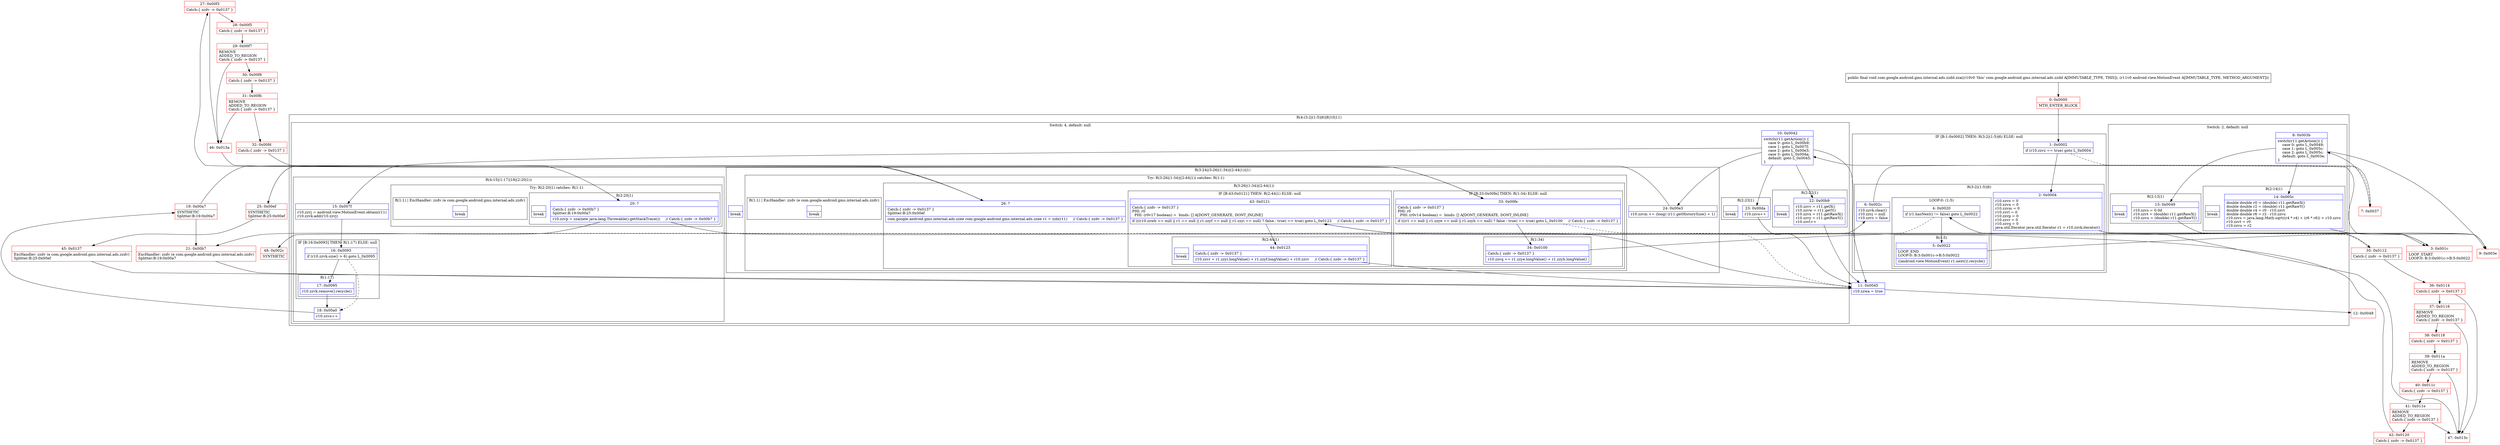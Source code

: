 digraph "CFG forcom.google.android.gms.internal.ads.zzdd.zza(Landroid\/view\/MotionEvent;)V" {
subgraph cluster_Region_1392657640 {
label = "R(4:(3:2|(1:5)|6)|8|10|11)";
node [shape=record,color=blue];
subgraph cluster_IfRegion_1115128710 {
label = "IF [B:1:0x0002] THEN: R(3:2|(1:5)|6) ELSE: null";
node [shape=record,color=blue];
Node_1 [shape=record,label="{1\:\ 0x0002|if (r10.zzvz == true) goto L_0x0004\l}"];
subgraph cluster_Region_1626313214 {
label = "R(3:2|(1:5)|6)";
node [shape=record,color=blue];
Node_2 [shape=record,label="{2\:\ 0x0004|r10.zzvo = 0\lr10.zzvn = 0\lr10.zzvm = 0\lr10.zzvl = 0\lr10.zzvp = 0\lr10.zzvr = 0\lr10.zzvq = 0\ljava.util.Iterator java.util.Iterator r1 = r10.zzvk.iterator()\l}"];
subgraph cluster_LoopRegion_1398765243 {
label = "LOOP:0: (1:5)";
node [shape=record,color=blue];
Node_4 [shape=record,label="{4\:\ 0x0020|if (r1.hasNext() != false) goto L_0x0022\l}"];
subgraph cluster_Region_1790629786 {
label = "R(1:5)";
node [shape=record,color=blue];
Node_5 [shape=record,label="{5\:\ 0x0022|LOOP_END\lLOOP:0: B:3:0x001c\-\>B:5:0x0022\l|((android.view.MotionEvent) r1.next()).recycle()\l}"];
}
}
Node_6 [shape=record,label="{6\:\ 0x002c|r10.zzvk.clear()\lr10.zzvj = null\lr10.zzvz = false\l}"];
}
}
subgraph cluster_SwitchRegion_1539212749 {
label = "Switch: 2, default: null";
node [shape=record,color=blue];
Node_8 [shape=record,label="{8\:\ 0x003b|switch(r11.getAction()) \{\l    case 0: goto L_0x0049;\l    case 1: goto L_0x005c;\l    case 2: goto L_0x005c;\l    default: goto L_0x003e;\l\}\l}"];
subgraph cluster_Region_541933598 {
label = "R(2:13|1)";
node [shape=record,color=blue];
Node_13 [shape=record,label="{13\:\ 0x0049|r10.zzvs = 0.0d\lr10.zzvt = (double) r11.getRawX()\lr10.zzvu = (double) r11.getRawY()\l}"];
Node_InsnContainer_1638491643 [shape=record,label="{|break\l}"];
}
subgraph cluster_Region_1096418560 {
label = "R(2:14|1)";
node [shape=record,color=blue];
Node_14 [shape=record,label="{14\:\ 0x005c|double double r0 = (double) r11.getRawX()\ldouble double r2 = (double) r11.getRawY()\ldouble double r4 = r0 \- r10.zzvt\ldouble double r6 = r2 \- r10.zzvu\lr10.zzvs = java.lang.Math.sqrt((r4 * r4) + (r6 * r6)) + r10.zzvs\lr10.zzvt = r0\lr10.zzvu = r2\l}"];
Node_InsnContainer_524067323 [shape=record,label="{|break\l}"];
}
}
subgraph cluster_SwitchRegion_805560124 {
label = "Switch: 4, default: null";
node [shape=record,color=blue];
Node_10 [shape=record,label="{10\:\ 0x0042|switch(r11.getAction()) \{\l    case 0: goto L_0x00b9;\l    case 1: goto L_0x007f;\l    case 2: goto L_0x00e3;\l    case 3: goto L_0x00da;\l    default: goto L_0x0045;\l\}\l}"];
subgraph cluster_Region_2047095954 {
label = "R(2:22|1)";
node [shape=record,color=blue];
Node_22 [shape=record,label="{22\:\ 0x00b9|r10.zzvv = r11.getX()\lr10.zzvw = r11.getY()\lr10.zzvx = r11.getRawX()\lr10.zzvy = r11.getRawY()\lr10.zzvl++\l}"];
Node_InsnContainer_1344802964 [shape=record,label="{|break\l}"];
}
subgraph cluster_Region_719409171 {
label = "R(4:15|(1:17)|18|(2:20|1))";
node [shape=record,color=blue];
Node_15 [shape=record,label="{15\:\ 0x007f|r10.zzvj = android.view.MotionEvent.obtain(r11)\lr10.zzvk.add(r10.zzvj)\l}"];
subgraph cluster_IfRegion_79003724 {
label = "IF [B:16:0x0093] THEN: R(1:17) ELSE: null";
node [shape=record,color=blue];
Node_16 [shape=record,label="{16\:\ 0x0093|if (r10.zzvk.size() \> 6) goto L_0x0095\l}"];
subgraph cluster_Region_1607369964 {
label = "R(1:17)";
node [shape=record,color=blue];
Node_17 [shape=record,label="{17\:\ 0x0095|r10.zzvk.remove().recycle()\l}"];
}
}
Node_18 [shape=record,label="{18\:\ 0x00a0|r10.zzvn++\l}"];
subgraph cluster_TryCatchRegion_1332904753 {
label = "Try: R(2:20|1) catches: R(1:1)";
node [shape=record,color=blue];
subgraph cluster_Region_1874014980 {
label = "R(2:20|1)";
node [shape=record,color=blue];
Node_20 [shape=record,label="{20\:\ ?|Catch:\{ zzdv \-\> 0x00b7 \}\lSplitter:B:19:0x00a7\l|r10.zzvp = zza(new java.lang.Throwable().getStackTrace())     \/\/ Catch:\{ zzdv \-\> 0x00b7 \}\l}"];
Node_InsnContainer_1202481502 [shape=record,label="{|break\l}"];
}
subgraph cluster_Region_1827568803 {
label = "R(1:1) | ExcHandler: zzdv (e com.google.android.gms.internal.ads.zzdv)\l";
node [shape=record,color=blue];
Node_InsnContainer_937300228 [shape=record,label="{|break\l}"];
}
}
}
subgraph cluster_Region_1090727912 {
label = "R(3:24|(3:26|(1:34)|(2:44|1))|1)";
node [shape=record,color=blue];
Node_24 [shape=record,label="{24\:\ 0x00e3|r10.zzvm += (long) (r11.getHistorySize() + 1)\l}"];
subgraph cluster_TryCatchRegion_1698777103 {
label = "Try: R(3:26|(1:34)|(2:44|1)) catches: R(1:1)";
node [shape=record,color=blue];
subgraph cluster_Region_492625252 {
label = "R(3:26|(1:34)|(2:44|1))";
node [shape=record,color=blue];
Node_26 [shape=record,label="{26\:\ ?|Catch:\{ zzdv \-\> 0x0137 \}\lSplitter:B:25:0x00ef\l|com.google.android.gms.internal.ads.zzee com.google.android.gms.internal.ads.zzee r1 = zzb(r11)     \/\/ Catch:\{ zzdv \-\> 0x0137 \}\l}"];
subgraph cluster_IfRegion_806867936 {
label = "IF [B:33:0x00fe] THEN: R(1:34) ELSE: null";
node [shape=record,color=blue];
Node_33 [shape=record,label="{33\:\ 0x00fe|Catch:\{ zzdv \-\> 0x0137 \}\lPHI: r0 \l  PHI: (r0v14 boolean) =  binds: [] A[DONT_GENERATE, DONT_INLINE]\l|if (((r1 == null \|\| r1.zzye == null \|\| r1.zzyh == null) ? false : true) == true) goto L_0x0100     \/\/ Catch:\{ zzdv \-\> 0x0137 \}\l}"];
subgraph cluster_Region_80148640 {
label = "R(1:34)";
node [shape=record,color=blue];
Node_34 [shape=record,label="{34\:\ 0x0100|Catch:\{ zzdv \-\> 0x0137 \}\l|r10.zzvq += r1.zzye.longValue() + r1.zzyh.longValue()\l}"];
}
}
subgraph cluster_IfRegion_354787133 {
label = "IF [B:43:0x0121] THEN: R(2:44|1) ELSE: null";
node [shape=record,color=blue];
Node_43 [shape=record,label="{43\:\ 0x0121|Catch:\{ zzdv \-\> 0x0137 \}\lPHI: r0 \l  PHI: (r0v17 boolean) =  binds: [] A[DONT_GENERATE, DONT_INLINE]\l|if (((r10.zzwb == null \|\| r1 == null \|\| r1.zzyf == null \|\| r1.zzyi == null) ? false : true) == true) goto L_0x0123     \/\/ Catch:\{ zzdv \-\> 0x0137 \}\l}"];
subgraph cluster_Region_1852430080 {
label = "R(2:44|1)";
node [shape=record,color=blue];
Node_44 [shape=record,label="{44\:\ 0x0123|Catch:\{ zzdv \-\> 0x0137 \}\l|r10.zzvr = r1.zzyi.longValue() + r1.zzyf.longValue() + r10.zzvr     \/\/ Catch:\{ zzdv \-\> 0x0137 \}\l}"];
Node_InsnContainer_2052402016 [shape=record,label="{|break\l}"];
}
}
}
subgraph cluster_Region_1036272415 {
label = "R(1:1) | ExcHandler: zzdv (e com.google.android.gms.internal.ads.zzdv)\l";
node [shape=record,color=blue];
Node_InsnContainer_1700808480 [shape=record,label="{|break\l}"];
}
}
Node_InsnContainer_168721075 [shape=record,label="{|break\l}"];
}
subgraph cluster_Region_1507024569 {
label = "R(2:23|1)";
node [shape=record,color=blue];
Node_23 [shape=record,label="{23\:\ 0x00da|r10.zzvo++\l}"];
Node_InsnContainer_1183851047 [shape=record,label="{|break\l}"];
}
}
Node_11 [shape=record,label="{11\:\ 0x0045|r10.zzwa = true\l}"];
}
subgraph cluster_Region_1827568803 {
label = "R(1:1) | ExcHandler: zzdv (e com.google.android.gms.internal.ads.zzdv)\l";
node [shape=record,color=blue];
Node_InsnContainer_937300228 [shape=record,label="{|break\l}"];
}
subgraph cluster_Region_1036272415 {
label = "R(1:1) | ExcHandler: zzdv (e com.google.android.gms.internal.ads.zzdv)\l";
node [shape=record,color=blue];
Node_InsnContainer_1700808480 [shape=record,label="{|break\l}"];
}
Node_0 [shape=record,color=red,label="{0\:\ 0x0000|MTH_ENTER_BLOCK\l}"];
Node_3 [shape=record,color=red,label="{3\:\ 0x001c|LOOP_START\lLOOP:0: B:3:0x001c\-\>B:5:0x0022\l}"];
Node_7 [shape=record,color=red,label="{7\:\ 0x0037}"];
Node_9 [shape=record,color=red,label="{9\:\ 0x003e}"];
Node_12 [shape=record,color=red,label="{12\:\ 0x0048}"];
Node_19 [shape=record,color=red,label="{19\:\ 0x00a7|SYNTHETIC\lSplitter:B:19:0x00a7\l}"];
Node_21 [shape=record,color=red,label="{21\:\ 0x00b7|ExcHandler: zzdv (e com.google.android.gms.internal.ads.zzdv)\lSplitter:B:19:0x00a7\l}"];
Node_25 [shape=record,color=red,label="{25\:\ 0x00ef|SYNTHETIC\lSplitter:B:25:0x00ef\l}"];
Node_27 [shape=record,color=red,label="{27\:\ 0x00f3|Catch:\{ zzdv \-\> 0x0137 \}\l}"];
Node_28 [shape=record,color=red,label="{28\:\ 0x00f5|Catch:\{ zzdv \-\> 0x0137 \}\l}"];
Node_29 [shape=record,color=red,label="{29\:\ 0x00f7|REMOVE\lADDED_TO_REGION\lCatch:\{ zzdv \-\> 0x0137 \}\l}"];
Node_30 [shape=record,color=red,label="{30\:\ 0x00f9|Catch:\{ zzdv \-\> 0x0137 \}\l}"];
Node_31 [shape=record,color=red,label="{31\:\ 0x00fb|REMOVE\lADDED_TO_REGION\lCatch:\{ zzdv \-\> 0x0137 \}\l}"];
Node_32 [shape=record,color=red,label="{32\:\ 0x00fd|Catch:\{ zzdv \-\> 0x0137 \}\l}"];
Node_35 [shape=record,color=red,label="{35\:\ 0x0112|Catch:\{ zzdv \-\> 0x0137 \}\l}"];
Node_36 [shape=record,color=red,label="{36\:\ 0x0114|Catch:\{ zzdv \-\> 0x0137 \}\l}"];
Node_37 [shape=record,color=red,label="{37\:\ 0x0116|REMOVE\lADDED_TO_REGION\lCatch:\{ zzdv \-\> 0x0137 \}\l}"];
Node_38 [shape=record,color=red,label="{38\:\ 0x0118|Catch:\{ zzdv \-\> 0x0137 \}\l}"];
Node_39 [shape=record,color=red,label="{39\:\ 0x011a|REMOVE\lADDED_TO_REGION\lCatch:\{ zzdv \-\> 0x0137 \}\l}"];
Node_40 [shape=record,color=red,label="{40\:\ 0x011c|Catch:\{ zzdv \-\> 0x0137 \}\l}"];
Node_41 [shape=record,color=red,label="{41\:\ 0x011e|REMOVE\lADDED_TO_REGION\lCatch:\{ zzdv \-\> 0x0137 \}\l}"];
Node_42 [shape=record,color=red,label="{42\:\ 0x0120|Catch:\{ zzdv \-\> 0x0137 \}\l}"];
Node_45 [shape=record,color=red,label="{45\:\ 0x0137|ExcHandler: zzdv (e com.google.android.gms.internal.ads.zzdv)\lSplitter:B:25:0x00ef\l}"];
Node_46 [shape=record,color=red,label="{46\:\ 0x013a}"];
Node_47 [shape=record,color=red,label="{47\:\ 0x013c}"];
Node_48 [shape=record,color=red,label="{48\:\ 0x002c|SYNTHETIC\l}"];
MethodNode[shape=record,label="{public final void com.google.android.gms.internal.ads.zzdd.zza((r10v0 'this' com.google.android.gms.internal.ads.zzdd A[IMMUTABLE_TYPE, THIS]), (r11v0 android.view.MotionEvent A[IMMUTABLE_TYPE, METHOD_ARGUMENT])) }"];
MethodNode -> Node_0;
Node_1 -> Node_2;
Node_1 -> Node_7[style=dashed];
Node_2 -> Node_3;
Node_4 -> Node_5;
Node_4 -> Node_48[style=dashed];
Node_5 -> Node_3;
Node_6 -> Node_7;
Node_8 -> Node_9;
Node_8 -> Node_13;
Node_8 -> Node_14;
Node_13 -> Node_9;
Node_14 -> Node_9;
Node_10 -> Node_11;
Node_10 -> Node_15;
Node_10 -> Node_22;
Node_10 -> Node_23;
Node_10 -> Node_24;
Node_22 -> Node_11;
Node_15 -> Node_16;
Node_16 -> Node_17;
Node_16 -> Node_18[style=dashed];
Node_17 -> Node_18;
Node_18 -> Node_19;
Node_20 -> Node_21;
Node_20 -> Node_11;
Node_24 -> Node_25;
Node_26 -> Node_27;
Node_33 -> Node_34;
Node_33 -> Node_35[style=dashed];
Node_34 -> Node_35;
Node_43 -> Node_11[style=dashed];
Node_43 -> Node_44;
Node_44 -> Node_11;
Node_23 -> Node_11;
Node_11 -> Node_12;
Node_0 -> Node_1;
Node_3 -> Node_4;
Node_7 -> Node_8;
Node_9 -> Node_10;
Node_19 -> Node_20;
Node_19 -> Node_21;
Node_21 -> Node_11;
Node_25 -> Node_26;
Node_25 -> Node_45;
Node_27 -> Node_28;
Node_27 -> Node_46;
Node_28 -> Node_29;
Node_29 -> Node_30;
Node_29 -> Node_46;
Node_30 -> Node_31;
Node_31 -> Node_32;
Node_31 -> Node_46;
Node_32 -> Node_33;
Node_35 -> Node_36;
Node_36 -> Node_37;
Node_36 -> Node_47;
Node_37 -> Node_38;
Node_37 -> Node_47;
Node_38 -> Node_39;
Node_39 -> Node_40;
Node_39 -> Node_47;
Node_40 -> Node_41;
Node_41 -> Node_42;
Node_41 -> Node_47;
Node_42 -> Node_43;
Node_45 -> Node_11;
Node_46 -> Node_33;
Node_47 -> Node_43;
Node_48 -> Node_6;
}

